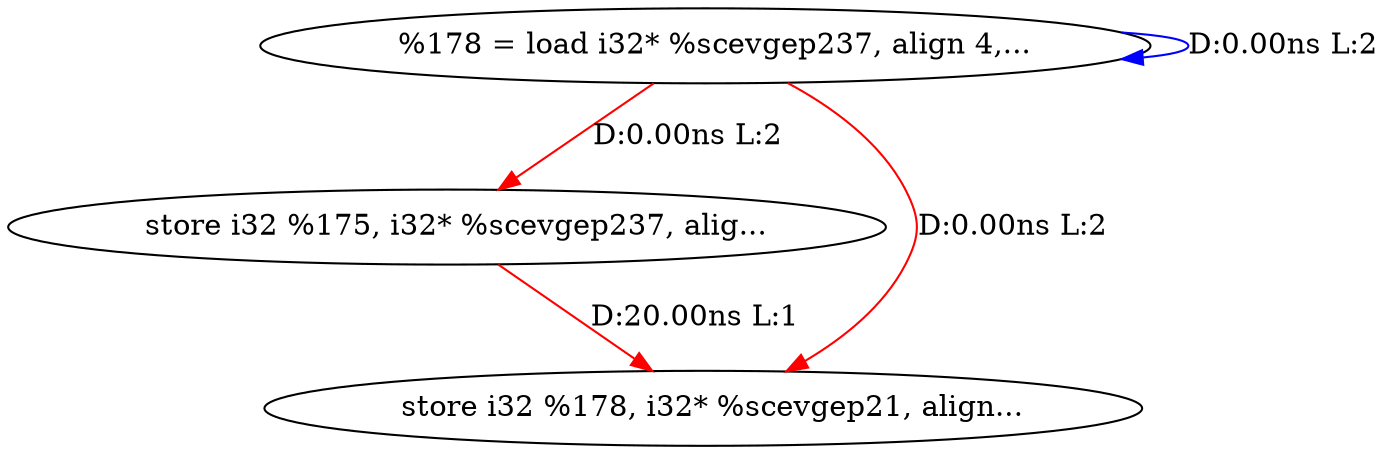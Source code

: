 digraph {
Node0x2865180[label="  %178 = load i32* %scevgep237, align 4,..."];
Node0x2865180 -> Node0x2865180[label="D:0.00ns L:2",color=blue];
Node0x2865260[label="  store i32 %175, i32* %scevgep237, alig..."];
Node0x2865180 -> Node0x2865260[label="D:0.00ns L:2",color=red];
Node0x2865340[label="  store i32 %178, i32* %scevgep21, align..."];
Node0x2865180 -> Node0x2865340[label="D:0.00ns L:2",color=red];
Node0x2865260 -> Node0x2865340[label="D:20.00ns L:1",color=red];
}
